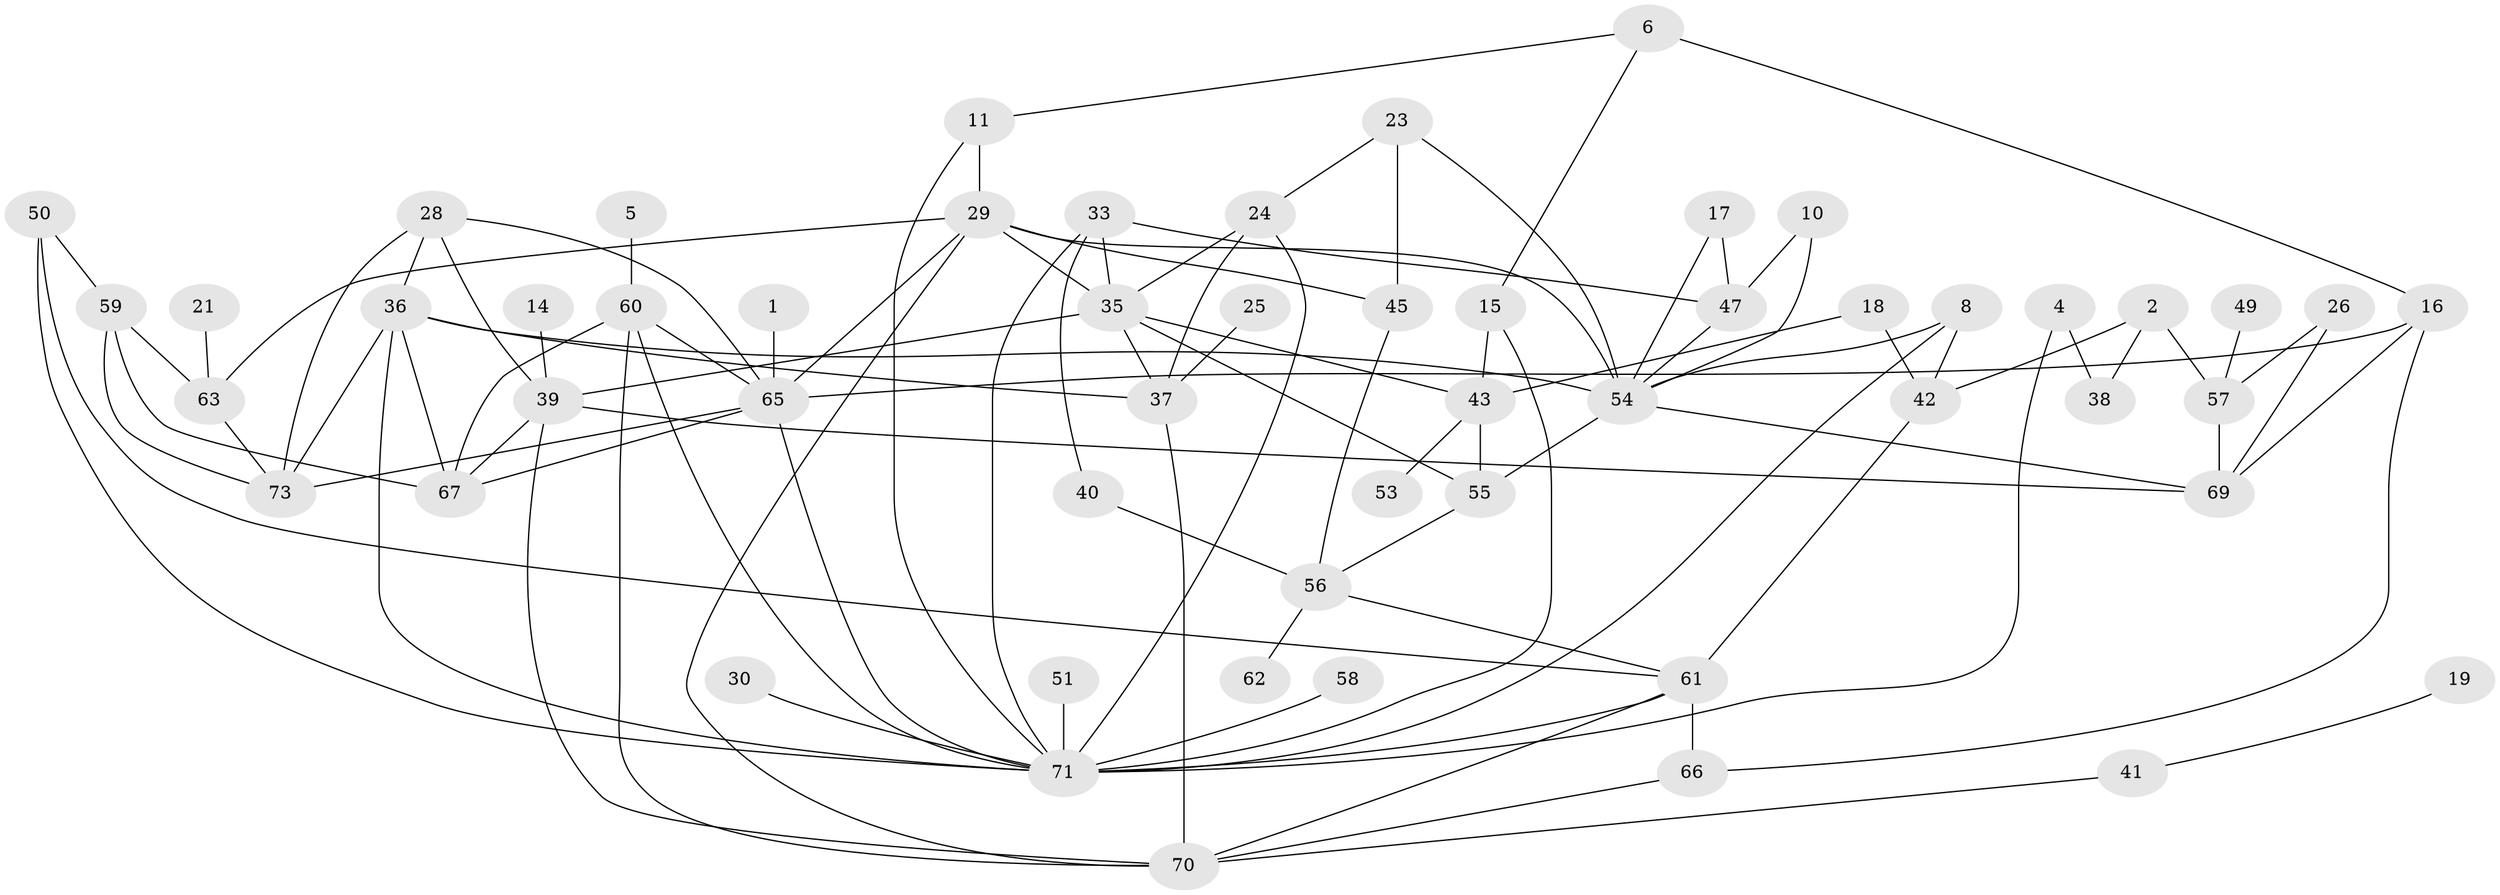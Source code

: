 // original degree distribution, {5: 0.0684931506849315, 1: 0.21232876712328766, 3: 0.18493150684931506, 4: 0.18493150684931506, 2: 0.22602739726027396, 0: 0.1095890410958904, 8: 0.00684931506849315, 6: 0.00684931506849315}
// Generated by graph-tools (version 1.1) at 2025/49/03/09/25 03:49:03]
// undirected, 55 vertices, 100 edges
graph export_dot {
graph [start="1"]
  node [color=gray90,style=filled];
  1;
  2;
  4;
  5;
  6;
  8;
  10;
  11;
  14;
  15;
  16;
  17;
  18;
  19;
  21;
  23;
  24;
  25;
  26;
  28;
  29;
  30;
  33;
  35;
  36;
  37;
  38;
  39;
  40;
  41;
  42;
  43;
  45;
  47;
  49;
  50;
  51;
  53;
  54;
  55;
  56;
  57;
  58;
  59;
  60;
  61;
  62;
  63;
  65;
  66;
  67;
  69;
  70;
  71;
  73;
  1 -- 65 [weight=1.0];
  2 -- 38 [weight=1.0];
  2 -- 42 [weight=1.0];
  2 -- 57 [weight=1.0];
  4 -- 38 [weight=1.0];
  4 -- 71 [weight=1.0];
  5 -- 60 [weight=1.0];
  6 -- 11 [weight=1.0];
  6 -- 15 [weight=1.0];
  6 -- 16 [weight=1.0];
  8 -- 42 [weight=1.0];
  8 -- 54 [weight=1.0];
  8 -- 71 [weight=1.0];
  10 -- 47 [weight=1.0];
  10 -- 54 [weight=1.0];
  11 -- 29 [weight=1.0];
  11 -- 71 [weight=1.0];
  14 -- 39 [weight=1.0];
  15 -- 43 [weight=1.0];
  15 -- 71 [weight=1.0];
  16 -- 65 [weight=1.0];
  16 -- 66 [weight=1.0];
  16 -- 69 [weight=1.0];
  17 -- 47 [weight=1.0];
  17 -- 54 [weight=1.0];
  18 -- 42 [weight=1.0];
  18 -- 43 [weight=1.0];
  19 -- 41 [weight=1.0];
  21 -- 63 [weight=1.0];
  23 -- 24 [weight=1.0];
  23 -- 45 [weight=1.0];
  23 -- 54 [weight=1.0];
  24 -- 35 [weight=1.0];
  24 -- 37 [weight=1.0];
  24 -- 71 [weight=1.0];
  25 -- 37 [weight=1.0];
  26 -- 57 [weight=1.0];
  26 -- 69 [weight=1.0];
  28 -- 36 [weight=1.0];
  28 -- 39 [weight=1.0];
  28 -- 65 [weight=1.0];
  28 -- 73 [weight=1.0];
  29 -- 35 [weight=1.0];
  29 -- 45 [weight=1.0];
  29 -- 54 [weight=1.0];
  29 -- 63 [weight=1.0];
  29 -- 65 [weight=1.0];
  29 -- 70 [weight=1.0];
  30 -- 71 [weight=1.0];
  33 -- 35 [weight=1.0];
  33 -- 40 [weight=1.0];
  33 -- 47 [weight=1.0];
  33 -- 71 [weight=1.0];
  35 -- 37 [weight=1.0];
  35 -- 39 [weight=1.0];
  35 -- 43 [weight=1.0];
  35 -- 55 [weight=1.0];
  36 -- 37 [weight=1.0];
  36 -- 54 [weight=1.0];
  36 -- 67 [weight=1.0];
  36 -- 71 [weight=1.0];
  36 -- 73 [weight=1.0];
  37 -- 70 [weight=1.0];
  39 -- 67 [weight=1.0];
  39 -- 69 [weight=1.0];
  39 -- 70 [weight=1.0];
  40 -- 56 [weight=1.0];
  41 -- 70 [weight=1.0];
  42 -- 61 [weight=1.0];
  43 -- 53 [weight=1.0];
  43 -- 55 [weight=1.0];
  45 -- 56 [weight=1.0];
  47 -- 54 [weight=1.0];
  49 -- 57 [weight=1.0];
  50 -- 59 [weight=1.0];
  50 -- 61 [weight=1.0];
  50 -- 71 [weight=1.0];
  51 -- 71 [weight=1.0];
  54 -- 55 [weight=1.0];
  54 -- 69 [weight=1.0];
  55 -- 56 [weight=1.0];
  56 -- 61 [weight=1.0];
  56 -- 62 [weight=1.0];
  57 -- 69 [weight=1.0];
  58 -- 71 [weight=2.0];
  59 -- 63 [weight=1.0];
  59 -- 67 [weight=1.0];
  59 -- 73 [weight=1.0];
  60 -- 65 [weight=1.0];
  60 -- 67 [weight=1.0];
  60 -- 70 [weight=1.0];
  60 -- 71 [weight=1.0];
  61 -- 66 [weight=1.0];
  61 -- 70 [weight=1.0];
  61 -- 71 [weight=1.0];
  63 -- 73 [weight=1.0];
  65 -- 67 [weight=1.0];
  65 -- 71 [weight=1.0];
  65 -- 73 [weight=1.0];
  66 -- 70 [weight=1.0];
}
